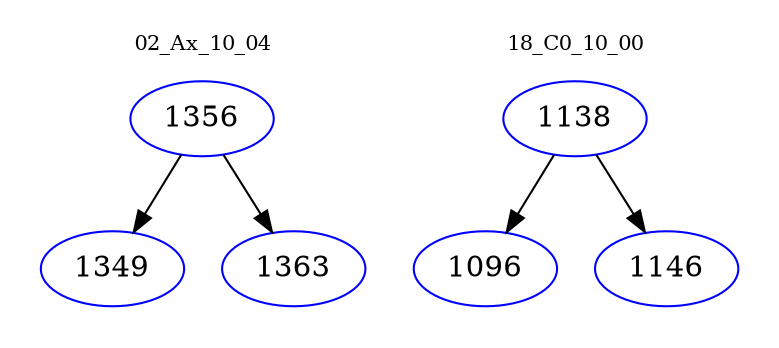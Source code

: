 digraph{
subgraph cluster_0 {
color = white
label = "02_Ax_10_04";
fontsize=10;
T0_1356 [label="1356", color="blue"]
T0_1356 -> T0_1349 [color="black"]
T0_1349 [label="1349", color="blue"]
T0_1356 -> T0_1363 [color="black"]
T0_1363 [label="1363", color="blue"]
}
subgraph cluster_1 {
color = white
label = "18_C0_10_00";
fontsize=10;
T1_1138 [label="1138", color="blue"]
T1_1138 -> T1_1096 [color="black"]
T1_1096 [label="1096", color="blue"]
T1_1138 -> T1_1146 [color="black"]
T1_1146 [label="1146", color="blue"]
}
}
